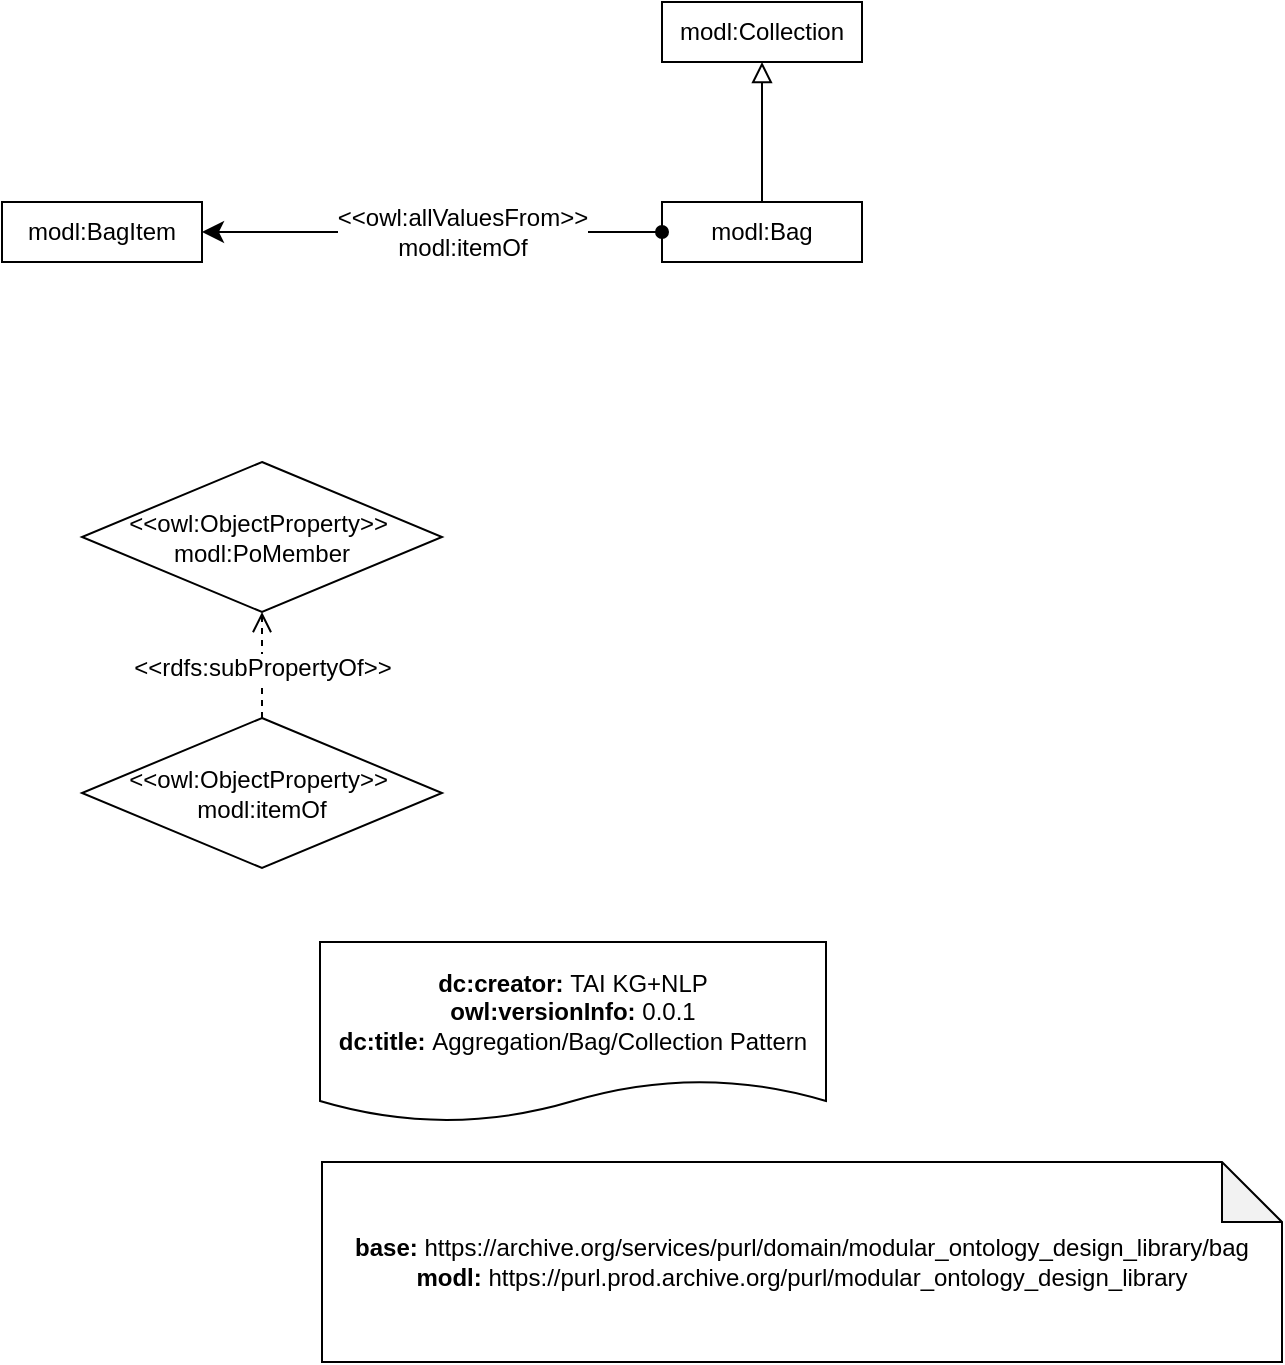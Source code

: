 <mxfile>
    <diagram id="MW-IG3RYGMrnWT2P4ppQ" name="Page-1">
        <mxGraphModel dx="1615" dy="807" grid="1" gridSize="10" guides="1" tooltips="1" connect="1" arrows="1" fold="1" page="1" pageScale="1" pageWidth="850" pageHeight="1100" math="0" shadow="0">
            <root>
                <mxCell id="0"/>
                <mxCell id="1" parent="0"/>
                <mxCell id="3" value="" style="endArrow=block;html=1;fontColor=#000099;exitX=0.5;exitY=0;exitDx=0;exitDy=0;endFill=0;entryX=0.5;entryY=1;entryDx=0;entryDy=0;endSize=8;arcSize=0;" parent="1" source="5" target="4" edge="1">
                    <mxGeometry width="50" height="50" relative="1" as="geometry">
                        <mxPoint x="245" y="280" as="sourcePoint"/>
                        <mxPoint x="403.0" y="280" as="targetPoint"/>
                    </mxGeometry>
                </mxCell>
                <mxCell id="4" value="modl:Collection" style="rounded=0;whiteSpace=wrap;html=1;snapToPoint=1;points=[[0.1,0],[0.2,0],[0.3,0],[0.4,0],[0.5,0],[0.6,0],[0.7,0],[0.8,0],[0.9,0],[0,0.1],[0,0.3],[0,0.5],[0,0.7],[0,0.9],[0.1,1],[0.2,1],[0.3,1],[0.4,1],[0.5,1],[0.6,1],[0.7,1],[0.8,1],[0.9,1],[1,0.1],[1,0.3],[1,0.5],[1,0.7],[1,0.9]];" parent="1" vertex="1">
                    <mxGeometry x="470" y="240" width="100" height="30" as="geometry"/>
                </mxCell>
                <mxCell id="5" value="modl:Bag" style="rounded=0;whiteSpace=wrap;html=1;snapToPoint=1;points=[[0.1,0],[0.2,0],[0.3,0],[0.4,0],[0.5,0],[0.6,0],[0.7,0],[0.8,0],[0.9,0],[0,0.1],[0,0.3],[0,0.5],[0,0.7],[0,0.9],[0.1,1],[0.2,1],[0.3,1],[0.4,1],[0.5,1],[0.6,1],[0.7,1],[0.8,1],[0.9,1],[1,0.1],[1,0.3],[1,0.5],[1,0.7],[1,0.9]];" parent="1" vertex="1">
                    <mxGeometry x="470" y="340" width="100" height="30" as="geometry"/>
                </mxCell>
                <mxCell id="7" value="modl:BagItem" style="rounded=0;whiteSpace=wrap;html=1;snapToPoint=1;points=[[0.1,0],[0.2,0],[0.3,0],[0.4,0],[0.5,0],[0.6,0],[0.7,0],[0.8,0],[0.9,0],[0,0.1],[0,0.3],[0,0.5],[0,0.7],[0,0.9],[0.1,1],[0.2,1],[0.3,1],[0.4,1],[0.5,1],[0.6,1],[0.7,1],[0.8,1],[0.9,1],[1,0.1],[1,0.3],[1,0.5],[1,0.7],[1,0.9]];" parent="1" vertex="1">
                    <mxGeometry x="140" y="340" width="100" height="30" as="geometry"/>
                </mxCell>
                <mxCell id="8" value="" style="endArrow=classic;html=1;exitX=0;exitY=0.5;exitDx=0;exitDy=0;endSize=8;startArrow=oval;startFill=1;arcSize=0;entryX=1;entryY=0.5;entryDx=0;entryDy=0;" parent="1" source="5" target="7" edge="1">
                    <mxGeometry width="50" height="50" relative="1" as="geometry">
                        <mxPoint x="100" y="438.33" as="sourcePoint"/>
                        <mxPoint x="320" y="410" as="targetPoint"/>
                    </mxGeometry>
                </mxCell>
                <mxCell id="9" value="&lt;div&gt;&amp;lt;&amp;lt;owl:allValuesFrom&amp;gt;&amp;gt;&lt;/div&gt;&lt;div&gt;modl:itemOf&lt;/div&gt;" style="text;html=1;align=center;verticalAlign=middle;resizable=0;points=[];labelBackgroundColor=#ffffff;" parent="8" vertex="1" connectable="0">
                    <mxGeometry x="-0.127" relative="1" as="geometry">
                        <mxPoint as="offset"/>
                    </mxGeometry>
                </mxCell>
                <mxCell id="11" value="&lt;div&gt;&amp;lt;&amp;lt;owl:ObjectProperty&amp;gt;&amp;gt;&amp;nbsp;&lt;br&gt;&lt;/div&gt;&lt;div&gt;modl:PoMember&lt;/div&gt;" style="rhombus;whiteSpace=wrap;html=1;" parent="1" vertex="1">
                    <mxGeometry x="180" y="470" width="180" height="75" as="geometry"/>
                </mxCell>
                <mxCell id="12" value="&lt;div&gt;&amp;lt;&amp;lt;owl:ObjectProperty&amp;gt;&amp;gt;&amp;nbsp;&lt;br&gt;&lt;/div&gt;&lt;div&gt;modl:itemOf&lt;/div&gt;" style="rhombus;whiteSpace=wrap;html=1;" parent="1" vertex="1">
                    <mxGeometry x="180" y="598" width="180" height="75" as="geometry"/>
                </mxCell>
                <mxCell id="13" value="" style="endArrow=open;html=1;fontColor=#000099;endFill=0;dashed=1;entryX=0.5;entryY=1;entryDx=0;entryDy=0;endSize=8;" parent="1" source="12" target="11" edge="1">
                    <mxGeometry width="50" height="50" relative="1" as="geometry">
                        <mxPoint x="40" y="605" as="sourcePoint"/>
                        <mxPoint x="40" y="535" as="targetPoint"/>
                    </mxGeometry>
                </mxCell>
                <mxCell id="14" value="&amp;lt;&amp;lt;rdfs:subPropertyOf&amp;gt;&amp;gt;" style="text;html=1;align=center;verticalAlign=middle;resizable=0;points=[];fontColor=#000000;labelBackgroundColor=#ffffff;" parent="13" vertex="1" connectable="0">
                    <mxGeometry x="-0.328" relative="1" as="geometry">
                        <mxPoint y="-7.14" as="offset"/>
                    </mxGeometry>
                </mxCell>
                <mxCell id="15" value="&lt;div&gt;&lt;/div&gt;&lt;b&gt;base:&amp;nbsp;&lt;/b&gt;https://archive.org/services/purl/domain/modular_ontology_design_library/bag&lt;br&gt;&lt;b&gt;modl:&amp;nbsp;&lt;/b&gt;https://purl.prod.archive.org/purl/modular_ontology_design_library" style="shape=note;whiteSpace=wrap;html=1;backgroundOutline=1;darkOpacity=0.05;" parent="1" vertex="1">
                    <mxGeometry x="300" y="820" width="480" height="100" as="geometry"/>
                </mxCell>
                <mxCell id="16" value="&lt;div&gt;&lt;b&gt;dc:creator:&lt;/b&gt;&amp;nbsp;TAI KG+NLP&lt;/div&gt;&lt;div&gt;&lt;b&gt;owl:versionInfo:&lt;/b&gt; 0.0.1&lt;/div&gt;&lt;div&gt;&lt;b&gt;dc:title:&lt;/b&gt;&amp;nbsp;Aggregation/Bag/Collection Pattern&lt;/div&gt;" style="shape=document;whiteSpace=wrap;html=1;boundedLbl=1;labelBackgroundColor=#ffffff;strokeColor=#000000;fontSize=12;fontColor=#000000;size=0.233;" parent="1" vertex="1">
                    <mxGeometry x="299" y="710" width="253" height="90" as="geometry"/>
                </mxCell>
            </root>
        </mxGraphModel>
    </diagram>
</mxfile>